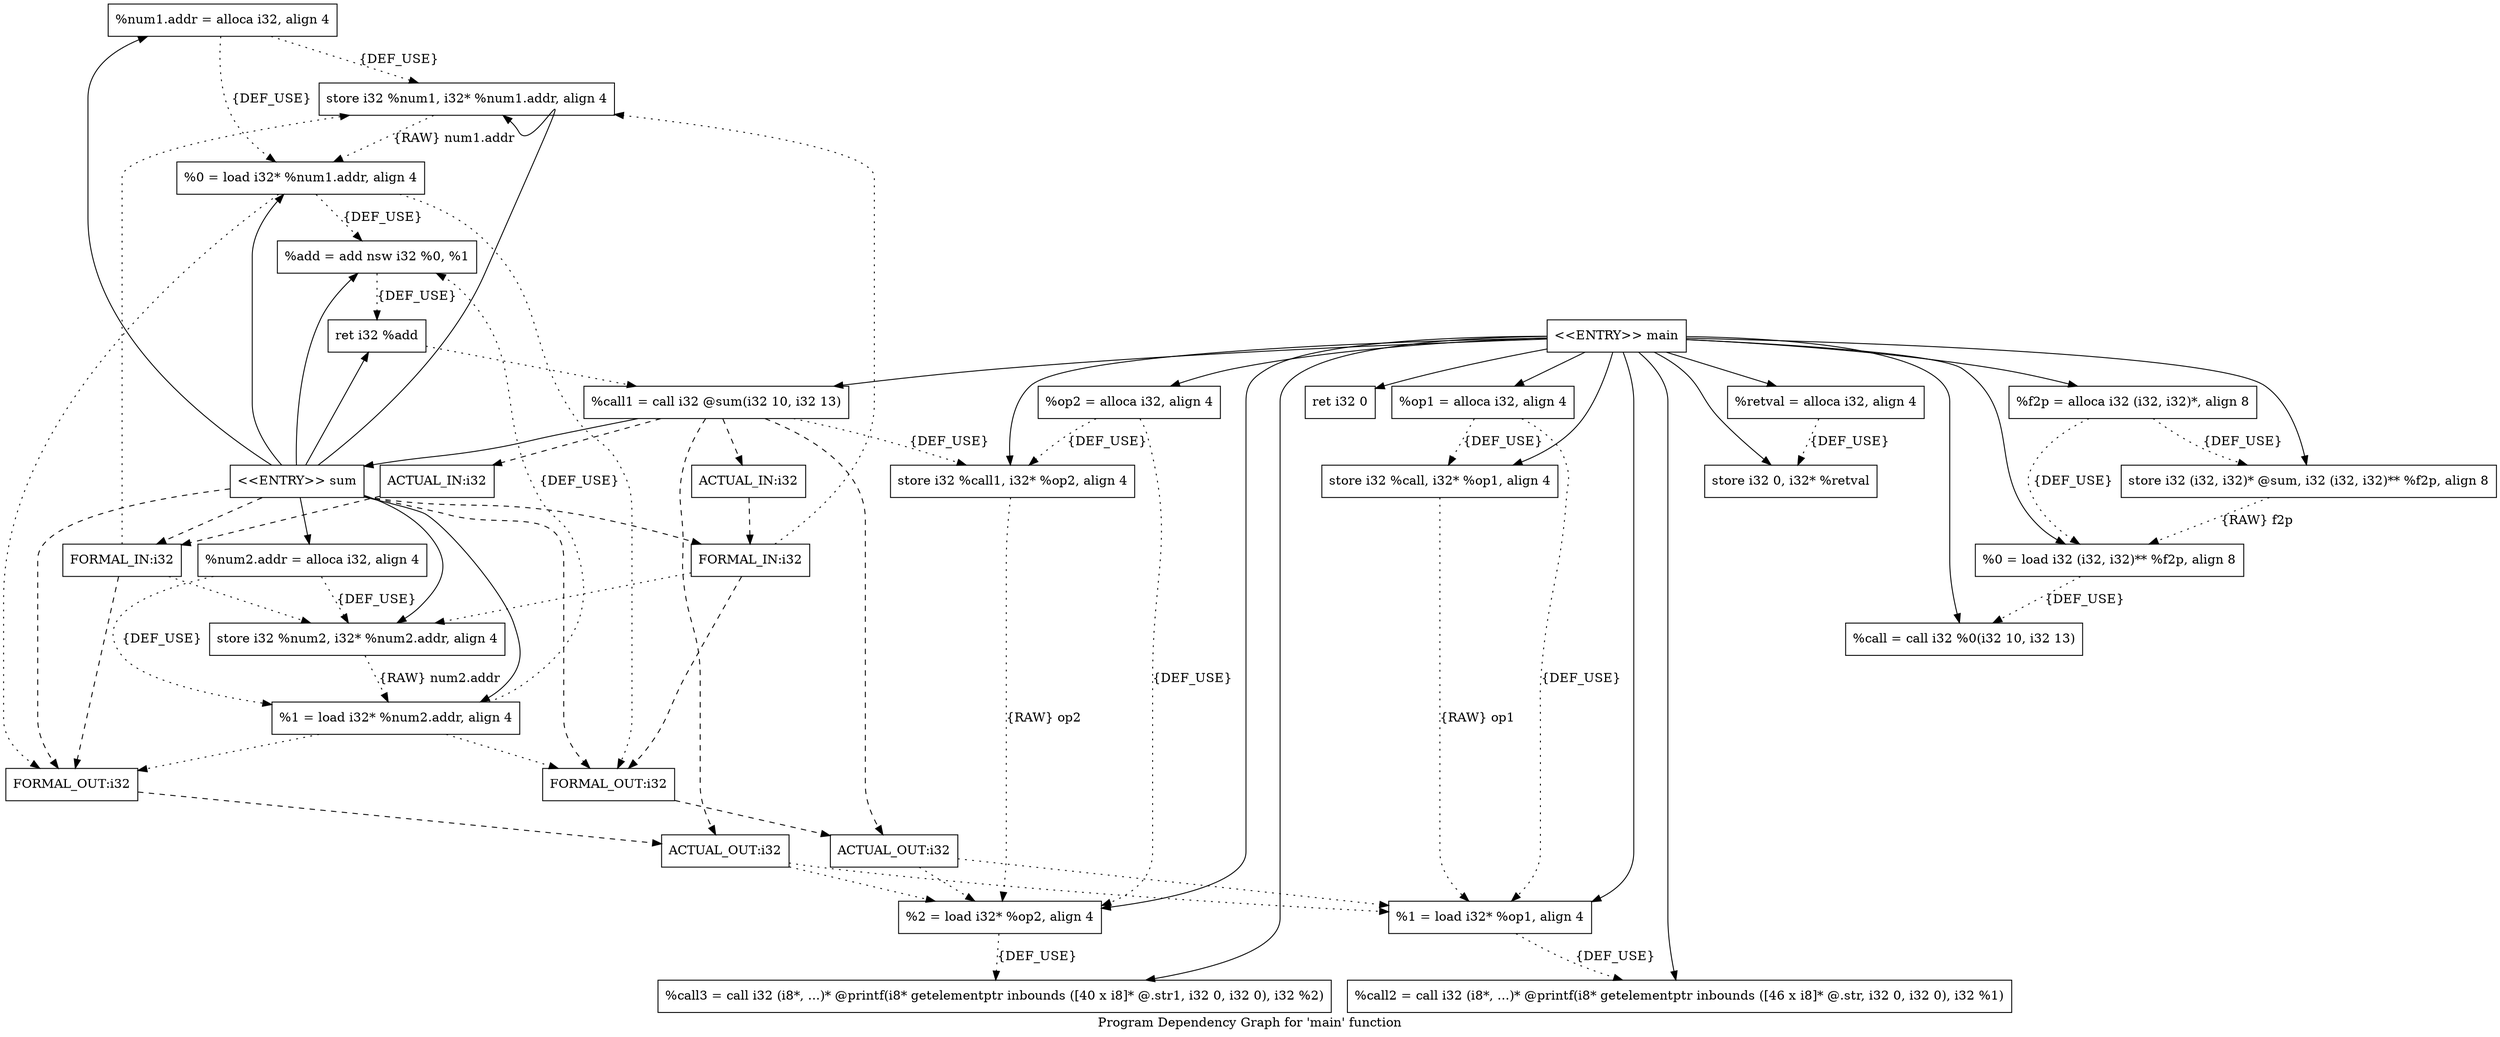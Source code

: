 digraph "Program Dependency Graph for 'main' function" {
	label="Program Dependency Graph for 'main' function";

	Node0x2220640 [shape=record,label="{  %num1.addr = alloca i32, align 4}"];
	Node0x2220640 -> Node0x22206b0[style=dotted,label = "{DEF_USE}" ];
	Node0x2220640 -> Node0x2220720[style=dotted,label = "{DEF_USE}" ];
	Node0x22206b0 [shape=record,label="{  store i32 %num1, i32* %num1.addr, align 4}"];
	Node0x22206b0 -> Node0x2220720[style=dotted,label = "{RAW} num1.addr"];
	Node0x2220720 [shape=record,label="{  %0 = load i32* %num1.addr, align 4}"];
	Node0x2220720 -> Node0x2220940[style=dotted,label = "{DEF_USE}" ];
	Node0x2220720 -> Node0x2220bd0[style=dotted];
	Node0x2220720 -> Node0x22250b0[style=dotted];
	Node0x22207f0 [shape=record,label="{  %num2.addr = alloca i32, align 4}"];
	Node0x22207f0 -> Node0x2220860[style=dotted,label = "{DEF_USE}" ];
	Node0x22207f0 -> Node0x2220790[style=dotted,label = "{DEF_USE}" ];
	Node0x2220860 [shape=record,label="{  store i32 %num2, i32* %num2.addr, align 4}"];
	Node0x2220860 -> Node0x2220790[style=dotted,label = "{RAW} num2.addr"];
	Node0x2220790 [shape=record,label="{  %1 = load i32* %num2.addr, align 4}"];
	Node0x2220790 -> Node0x2220940[style=dotted,label = "{DEF_USE}" ];
	Node0x2220790 -> Node0x2220bd0[style=dotted];
	Node0x2220790 -> Node0x22250b0[style=dotted];
	Node0x2220940 [shape=record,label="{  %add = add nsw i32 %0, %1}"];
	Node0x2220940 -> Node0x22209f0[style=dotted,label = "{DEF_USE}" ];
	Node0x22209f0 [shape=record,label="{  ret i32 %add}"];
	Node0x22209f0 -> Node0x2225750[style=dotted];
	Node0x2220a80 [shape=record,label="{\<\<ENTRY\>\> sum}"];
	Node0x2220a80 -> Node0x2220640;
	Node0x2220a80 -> Node0x22207f0;
	Node0x2220a80 -> Node0x22206b0;
	Node0x2220a80 -> Node0x2220860;
	Node0x2220a80 -> Node0x2220720;
	Node0x2220a80 -> Node0x2220790;
	Node0x2220a80 -> Node0x2220940;
	Node0x2220a80 -> Node0x22209f0;
	Node0x2220a80 -> Node0x2224e10[style=dashed];
	Node0x2220a80 -> Node0x2220bd0[style=dashed];
	Node0x2220a80 -> Node0x2225040[style=dashed];
	Node0x2220a80 -> Node0x22250b0[style=dashed];
	Node0x2223d30 [shape=record,label="{  %retval = alloca i32, align 4}"];
	Node0x2223d30 -> Node0x2223da0[style=dotted,label = "{DEF_USE}" ];
	Node0x2223da0 [shape=record,label="{  store i32 0, i32* %retval}"];
	Node0x2223e10 [shape=record,label="{  %f2p = alloca i32 (i32, i32)*, align 8}"];
	Node0x2223e10 -> Node0x2223e80[style=dotted,label = "{DEF_USE}" ];
	Node0x2223e10 -> Node0x2223ef0[style=dotted,label = "{DEF_USE}" ];
	Node0x2223e80 [shape=record,label="{  store i32 (i32, i32)* @sum, i32 (i32, i32)** %f2p, align 8}"];
	Node0x2223e80 -> Node0x2223ef0[style=dotted,label = "{RAW} f2p"];
	Node0x2223ef0 [shape=record,label="{  %0 = load i32 (i32, i32)** %f2p, align 8}"];
	Node0x2223ef0 -> Node0x2224310[style=dotted,label = "{DEF_USE}" ];
	Node0x2223f90 [shape=record,label="{  %op1 = alloca i32, align 4}"];
	Node0x2223f90 -> Node0x2224000[style=dotted,label = "{DEF_USE}" ];
	Node0x2223f90 -> Node0x2224070[style=dotted,label = "{DEF_USE}" ];
	Node0x2224000 [shape=record,label="{  store i32 %call, i32* %op1, align 4}"];
	Node0x2224000 -> Node0x2224070[style=dotted,label = "{RAW} op1"];
	Node0x2224070 [shape=record,label="{  %1 = load i32* %op1, align 4}"];
	Node0x2224070 -> Node0x2225b80[style=dotted,label = "{DEF_USE}" ];
	Node0x2220b20 [shape=record,label="{  %op2 = alloca i32, align 4}"];
	Node0x2220b20 -> Node0x2220b50[style=dotted,label = "{DEF_USE}" ];
	Node0x2220b20 -> Node0x2224270[style=dotted,label = "{DEF_USE}" ];
	Node0x2220b50 [shape=record,label="{  store i32 %call1, i32* %op2, align 4}"];
	Node0x2220b50 -> Node0x2224270[style=dotted,label = "{RAW} op2"];
	Node0x2224270 [shape=record,label="{  %2 = load i32* %op2, align 4}"];
	Node0x2224270 -> Node0x2225c10[style=dotted,label = "{DEF_USE}" ];
	Node0x2224310 [shape=record,label="{  %call = call i32 %0(i32 10, i32 13)}"];
	Node0x2224e10 [shape=record,label="{FORMAL_IN:i32}"];
	Node0x2224e10 -> Node0x2220bd0[style=dashed];
	Node0x2224e10 -> Node0x22206b0[style=dotted];
	Node0x2224e10 -> Node0x2220860[style=dotted];
	Node0x2220bd0 [shape=record,label="{FORMAL_OUT:i32}"];
	Node0x2220bd0 -> Node0x22258a0[style=dashed];
	Node0x2225040 [shape=record,label="{FORMAL_IN:i32}"];
	Node0x2225040 -> Node0x22250b0[style=dashed];
	Node0x2225040 -> Node0x22206b0[style=dotted];
	Node0x2225040 -> Node0x2220860[style=dotted];
	Node0x22250b0 [shape=record,label="{FORMAL_OUT:i32}"];
	Node0x22250b0 -> Node0x22259a0[style=dashed];
	Node0x2225750 [shape=record,label="{  %call1 = call i32 @sum(i32 10, i32 13)}"];
	Node0x2225750 -> Node0x2220a80;
	Node0x2225750 -> Node0x2225800[style=dashed];
	Node0x2225750 -> Node0x22258a0[style=dashed];
	Node0x2225750 -> Node0x2225870[style=dashed];
	Node0x2225750 -> Node0x22259a0[style=dashed];
	Node0x2225750 -> Node0x2220b50[style=dotted,label = "{DEF_USE}" ];
	Node0x2225800 [shape=record,label="{ACTUAL_IN:i32}"];
	Node0x2225800 -> Node0x2224e10[style=dashed];
	Node0x22258a0 [shape=record,label="{ACTUAL_OUT:i32}"];
	Node0x22258a0 -> Node0x2224070[style=dotted];
	Node0x22258a0 -> Node0x2224270[style=dotted];
	Node0x2225870 [shape=record,label="{ACTUAL_IN:i32}"];
	Node0x2225870 -> Node0x2225040[style=dashed];
	Node0x22259a0 [shape=record,label="{ACTUAL_OUT:i32}"];
	Node0x22259a0 -> Node0x2224070[style=dotted];
	Node0x22259a0 -> Node0x2224270[style=dotted];
	Node0x2225b80 [shape=record,label="{  %call2 = call i32 (i8*, ...)* @printf(i8* getelementptr inbounds ([46 x i8]* @.str, i32 0, i32 0), i32 %1)}"];
	Node0x2225c10 [shape=record,label="{  %call3 = call i32 (i8*, ...)* @printf(i8* getelementptr inbounds ([40 x i8]* @.str1, i32 0, i32 0), i32 %2)}"];
	Node0x2225ca0 [shape=record,label="{\<\<ENTRY\>\> main}"];
	Node0x2225ca0 -> Node0x2223d30;
	Node0x2225ca0 -> Node0x2223e10;
	Node0x2225ca0 -> Node0x2223f90;
	Node0x2225ca0 -> Node0x2220b20;
	Node0x2225ca0 -> Node0x2223da0;
	Node0x2225ca0 -> Node0x2223e80;
	Node0x2225ca0 -> Node0x2223ef0;
	Node0x2225ca0 -> Node0x2224310;
	Node0x2225ca0 -> Node0x2224000;
	Node0x2225ca0 -> Node0x2225750;
	Node0x2225ca0 -> Node0x2220b50;
	Node0x2225ca0 -> Node0x2224070;
	Node0x2225ca0 -> Node0x2225b80;
	Node0x2225ca0 -> Node0x2224270;
	Node0x2225ca0 -> Node0x2225c10;
	Node0x2225ca0 -> Node0x2225930;
	Node0x2225930 [shape=record,label="{  ret i32 0}"];
}
